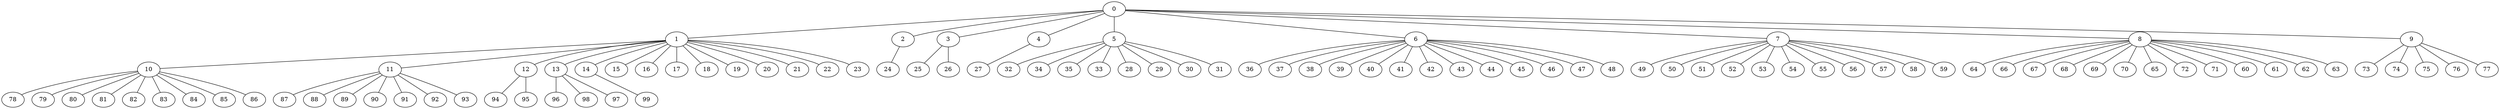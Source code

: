 
graph graphname {
    0 -- 1
0 -- 2
0 -- 3
0 -- 4
0 -- 5
0 -- 6
0 -- 7
0 -- 8
0 -- 9
1 -- 10
1 -- 11
1 -- 12
1 -- 13
1 -- 14
1 -- 15
1 -- 16
1 -- 17
1 -- 18
1 -- 19
1 -- 20
1 -- 21
1 -- 22
1 -- 23
2 -- 24
3 -- 25
3 -- 26
4 -- 27
5 -- 32
5 -- 34
5 -- 35
5 -- 33
5 -- 28
5 -- 29
5 -- 30
5 -- 31
6 -- 36
6 -- 37
6 -- 38
6 -- 39
6 -- 40
6 -- 41
6 -- 42
6 -- 43
6 -- 44
6 -- 45
6 -- 46
6 -- 47
6 -- 48
7 -- 49
7 -- 50
7 -- 51
7 -- 52
7 -- 53
7 -- 54
7 -- 55
7 -- 56
7 -- 57
7 -- 58
7 -- 59
8 -- 64
8 -- 66
8 -- 67
8 -- 68
8 -- 69
8 -- 70
8 -- 65
8 -- 72
8 -- 71
8 -- 60
8 -- 61
8 -- 62
8 -- 63
9 -- 73
9 -- 74
9 -- 75
9 -- 76
9 -- 77
10 -- 78
10 -- 79
10 -- 80
10 -- 81
10 -- 82
10 -- 83
10 -- 84
10 -- 85
10 -- 86
11 -- 87
11 -- 88
11 -- 89
11 -- 90
11 -- 91
11 -- 92
11 -- 93
12 -- 94
12 -- 95
13 -- 96
13 -- 98
13 -- 97
14 -- 99

}
